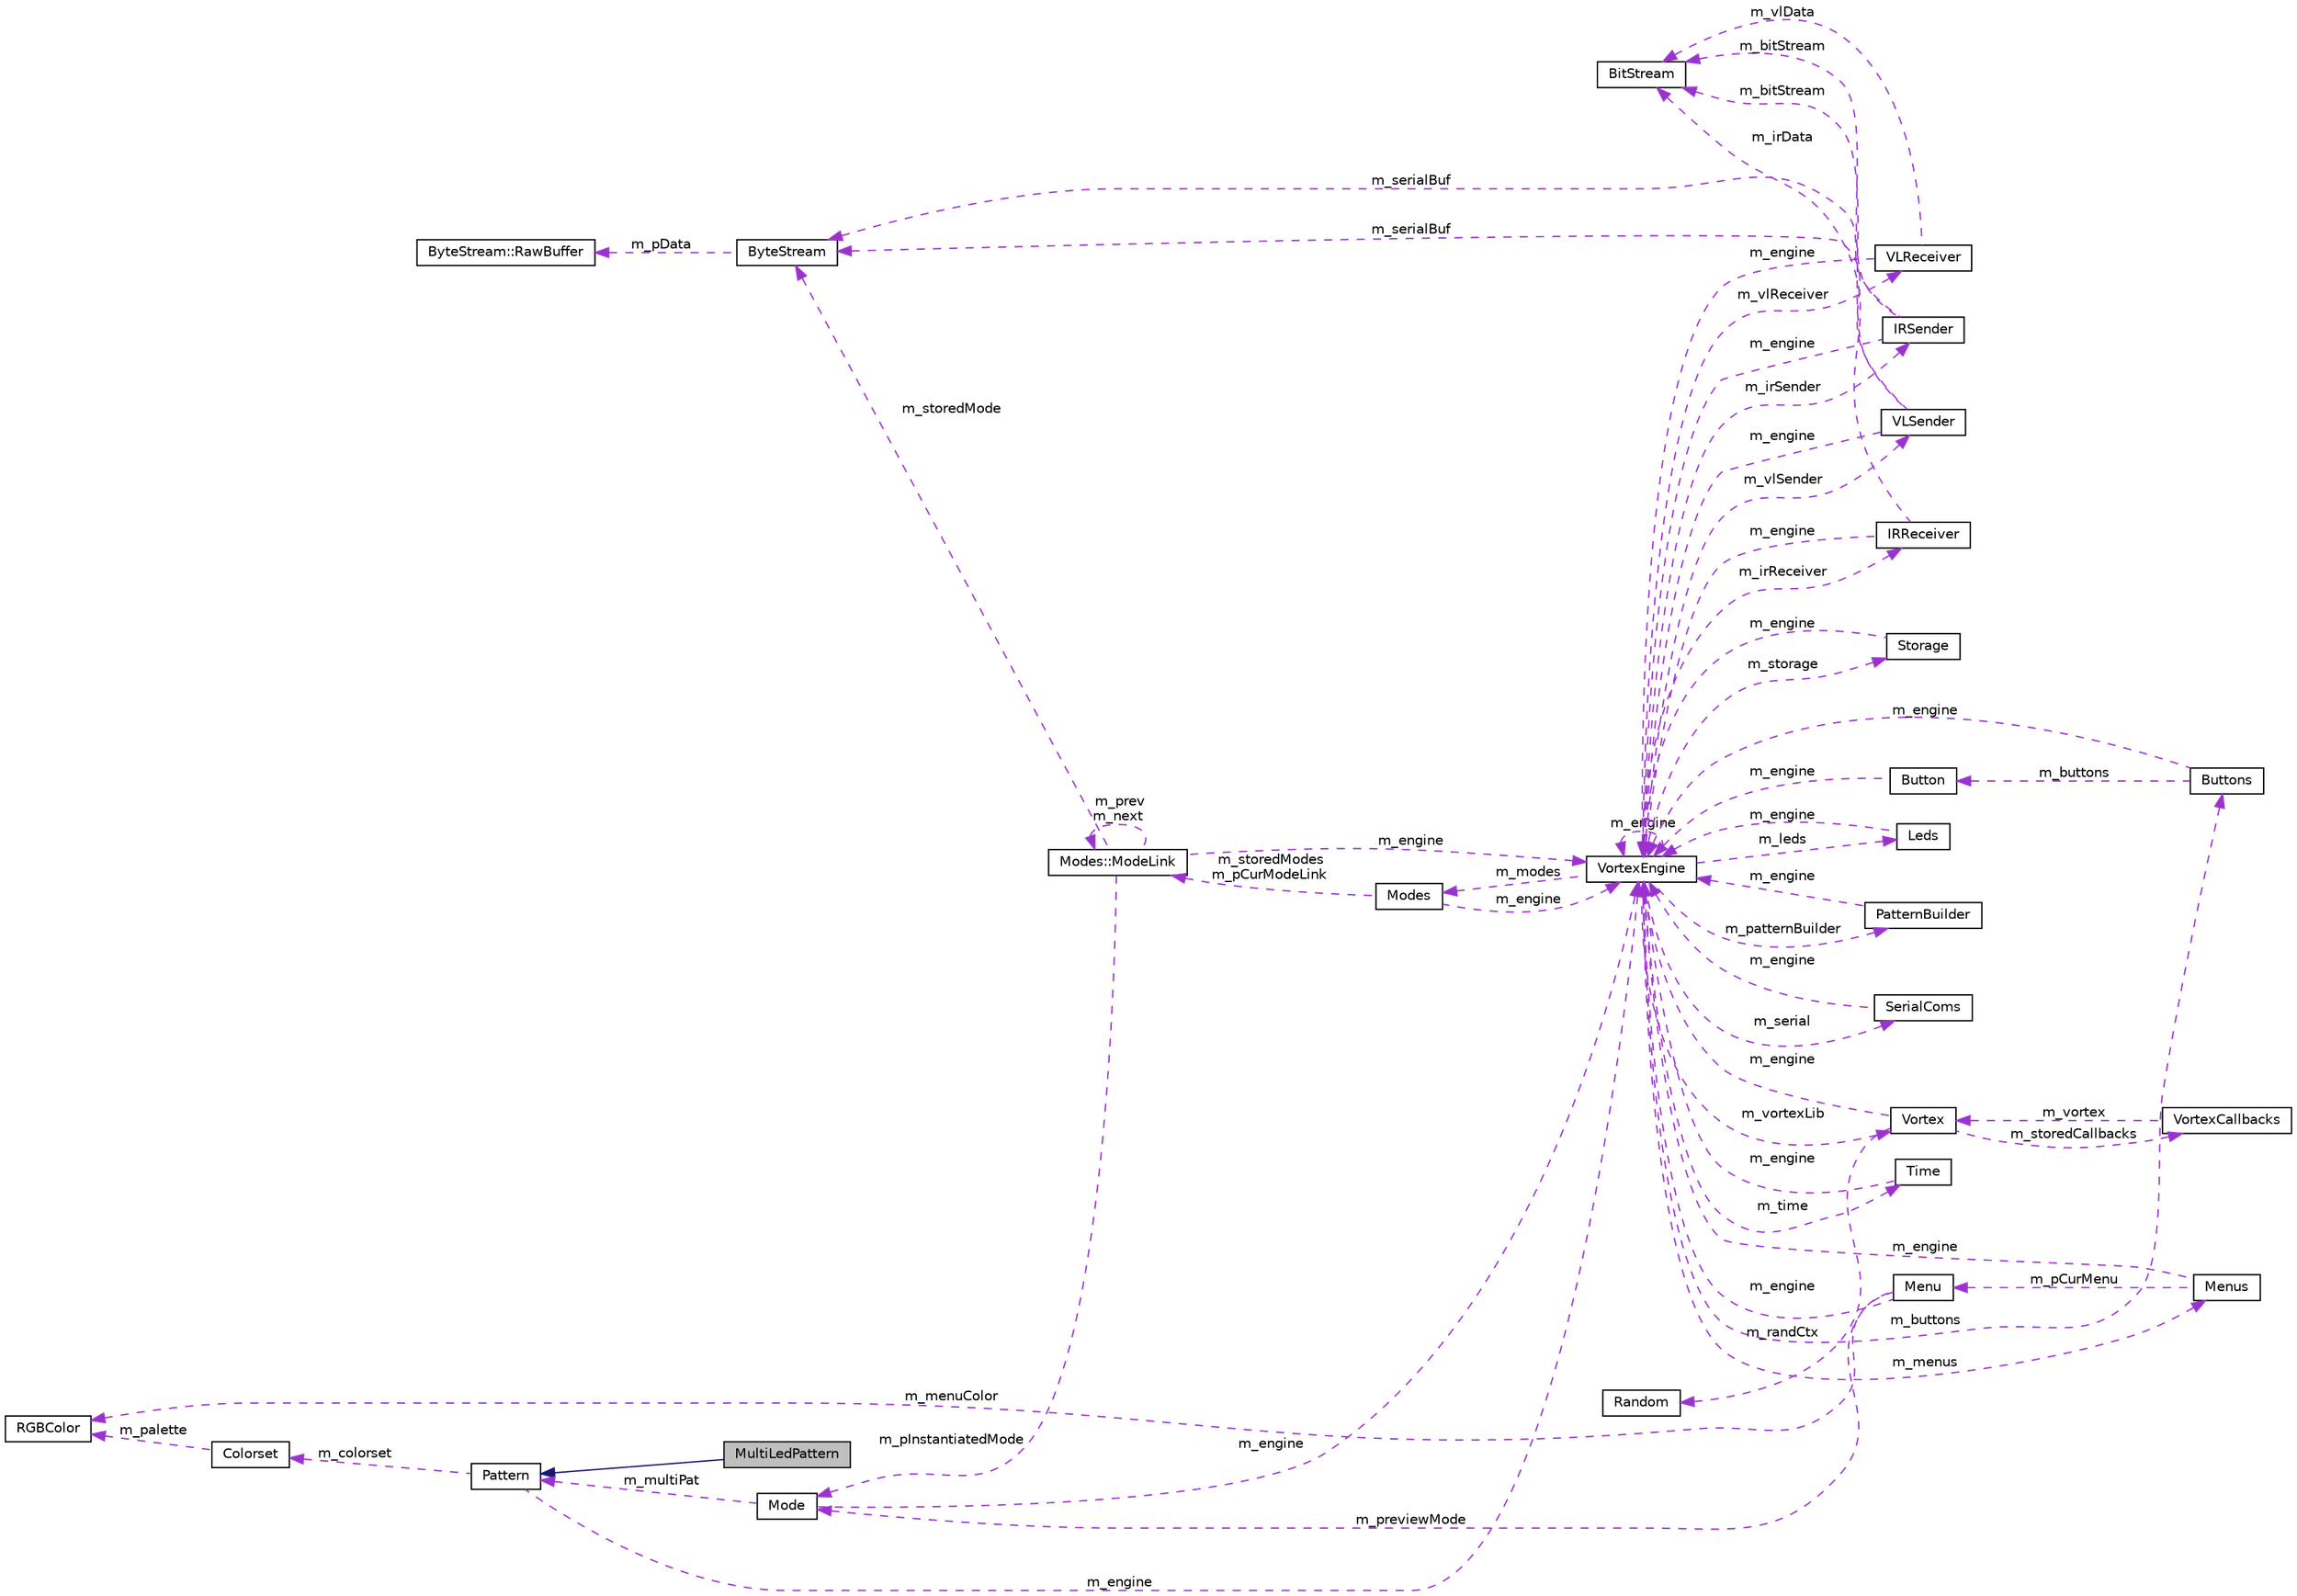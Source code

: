 digraph "MultiLedPattern"
{
 // INTERACTIVE_SVG=YES
 // LATEX_PDF_SIZE
  bgcolor="transparent";
  edge [fontname="Helvetica",fontsize="10",labelfontname="Helvetica",labelfontsize="10"];
  node [fontname="Helvetica",fontsize="10",shape=record];
  rankdir="LR";
  Node1 [label="MultiLedPattern",height=0.2,width=0.4,color="black", fillcolor="grey75", style="filled", fontcolor="black",tooltip=" "];
  Node2 -> Node1 [dir="back",color="midnightblue",fontsize="10",style="solid",fontname="Helvetica"];
  Node2 [label="Pattern",height=0.2,width=0.4,color="black",URL="$classPattern.html",tooltip=" "];
  Node3 -> Node2 [dir="back",color="darkorchid3",fontsize="10",style="dashed",label=" m_engine" ,fontname="Helvetica"];
  Node3 [label="VortexEngine",height=0.2,width=0.4,color="black",URL="$classVortexEngine.html",tooltip=" "];
  Node4 -> Node3 [dir="back",color="darkorchid3",fontsize="10",style="dashed",label=" m_vlReceiver" ,fontname="Helvetica"];
  Node4 [label="VLReceiver",height=0.2,width=0.4,color="black",URL="$classVLReceiver.html",tooltip=" "];
  Node3 -> Node4 [dir="back",color="darkorchid3",fontsize="10",style="dashed",label=" m_engine" ,fontname="Helvetica"];
  Node5 -> Node4 [dir="back",color="darkorchid3",fontsize="10",style="dashed",label=" m_vlData" ,fontname="Helvetica"];
  Node5 [label="BitStream",height=0.2,width=0.4,color="black",URL="$classBitStream.html",tooltip=" "];
  Node6 -> Node3 [dir="back",color="darkorchid3",fontsize="10",style="dashed",label=" m_storage" ,fontname="Helvetica"];
  Node6 [label="Storage",height=0.2,width=0.4,color="black",URL="$classStorage.html",tooltip=" "];
  Node3 -> Node6 [dir="back",color="darkorchid3",fontsize="10",style="dashed",label=" m_engine" ,fontname="Helvetica"];
  Node7 -> Node3 [dir="back",color="darkorchid3",fontsize="10",style="dashed",label=" m_irSender" ,fontname="Helvetica"];
  Node7 [label="IRSender",height=0.2,width=0.4,color="black",URL="$classIRSender.html",tooltip=" "];
  Node3 -> Node7 [dir="back",color="darkorchid3",fontsize="10",style="dashed",label=" m_engine" ,fontname="Helvetica"];
  Node5 -> Node7 [dir="back",color="darkorchid3",fontsize="10",style="dashed",label=" m_bitStream" ,fontname="Helvetica"];
  Node8 -> Node7 [dir="back",color="darkorchid3",fontsize="10",style="dashed",label=" m_serialBuf" ,fontname="Helvetica"];
  Node8 [label="ByteStream",height=0.2,width=0.4,color="black",URL="$classByteStream.html",tooltip=" "];
  Node9 -> Node8 [dir="back",color="darkorchid3",fontsize="10",style="dashed",label=" m_pData" ,fontname="Helvetica"];
  Node9 [label="ByteStream::RawBuffer",height=0.2,width=0.4,color="black",URL="$structByteStream_1_1RawBuffer.html",tooltip=" "];
  Node3 -> Node3 [dir="back",color="darkorchid3",fontsize="10",style="dashed",label=" m_engine" ,fontname="Helvetica"];
  Node10 -> Node3 [dir="back",color="darkorchid3",fontsize="10",style="dashed",label=" m_buttons" ,fontname="Helvetica"];
  Node10 [label="Buttons",height=0.2,width=0.4,color="black",URL="$classButtons.html",tooltip=" "];
  Node3 -> Node10 [dir="back",color="darkorchid3",fontsize="10",style="dashed",label=" m_engine" ,fontname="Helvetica"];
  Node11 -> Node10 [dir="back",color="darkorchid3",fontsize="10",style="dashed",label=" m_buttons" ,fontname="Helvetica"];
  Node11 [label="Button",height=0.2,width=0.4,color="black",URL="$classButton.html",tooltip=" "];
  Node3 -> Node11 [dir="back",color="darkorchid3",fontsize="10",style="dashed",label=" m_engine" ,fontname="Helvetica"];
  Node12 -> Node3 [dir="back",color="darkorchid3",fontsize="10",style="dashed",label=" m_leds" ,fontname="Helvetica"];
  Node12 [label="Leds",height=0.2,width=0.4,color="black",URL="$classLeds.html",tooltip=" "];
  Node3 -> Node12 [dir="back",color="darkorchid3",fontsize="10",style="dashed",label=" m_engine" ,fontname="Helvetica"];
  Node13 -> Node3 [dir="back",color="darkorchid3",fontsize="10",style="dashed",label=" m_patternBuilder" ,fontname="Helvetica"];
  Node13 [label="PatternBuilder",height=0.2,width=0.4,color="black",URL="$classPatternBuilder.html",tooltip=" "];
  Node3 -> Node13 [dir="back",color="darkorchid3",fontsize="10",style="dashed",label=" m_engine" ,fontname="Helvetica"];
  Node14 -> Node3 [dir="back",color="darkorchid3",fontsize="10",style="dashed",label=" m_vlSender" ,fontname="Helvetica"];
  Node14 [label="VLSender",height=0.2,width=0.4,color="black",URL="$classVLSender.html",tooltip=" "];
  Node3 -> Node14 [dir="back",color="darkorchid3",fontsize="10",style="dashed",label=" m_engine" ,fontname="Helvetica"];
  Node5 -> Node14 [dir="back",color="darkorchid3",fontsize="10",style="dashed",label=" m_bitStream" ,fontname="Helvetica"];
  Node8 -> Node14 [dir="back",color="darkorchid3",fontsize="10",style="dashed",label=" m_serialBuf" ,fontname="Helvetica"];
  Node15 -> Node3 [dir="back",color="darkorchid3",fontsize="10",style="dashed",label=" m_modes" ,fontname="Helvetica"];
  Node15 [label="Modes",height=0.2,width=0.4,color="black",URL="$classModes.html",tooltip=" "];
  Node3 -> Node15 [dir="back",color="darkorchid3",fontsize="10",style="dashed",label=" m_engine" ,fontname="Helvetica"];
  Node16 -> Node15 [dir="back",color="darkorchid3",fontsize="10",style="dashed",label=" m_storedModes\nm_pCurModeLink" ,fontname="Helvetica"];
  Node16 [label="Modes::ModeLink",height=0.2,width=0.4,color="black",URL="$classModes_1_1ModeLink.html",tooltip=" "];
  Node17 -> Node16 [dir="back",color="darkorchid3",fontsize="10",style="dashed",label=" m_pInstantiatedMode" ,fontname="Helvetica"];
  Node17 [label="Mode",height=0.2,width=0.4,color="black",URL="$classMode.html",tooltip=" "];
  Node3 -> Node17 [dir="back",color="darkorchid3",fontsize="10",style="dashed",label=" m_engine" ,fontname="Helvetica"];
  Node2 -> Node17 [dir="back",color="darkorchid3",fontsize="10",style="dashed",label=" m_multiPat" ,fontname="Helvetica"];
  Node3 -> Node16 [dir="back",color="darkorchid3",fontsize="10",style="dashed",label=" m_engine" ,fontname="Helvetica"];
  Node8 -> Node16 [dir="back",color="darkorchid3",fontsize="10",style="dashed",label=" m_storedMode" ,fontname="Helvetica"];
  Node16 -> Node16 [dir="back",color="darkorchid3",fontsize="10",style="dashed",label=" m_prev\nm_next" ,fontname="Helvetica"];
  Node18 -> Node3 [dir="back",color="darkorchid3",fontsize="10",style="dashed",label=" m_serial" ,fontname="Helvetica"];
  Node18 [label="SerialComs",height=0.2,width=0.4,color="black",URL="$classSerialComs.html",tooltip=" "];
  Node3 -> Node18 [dir="back",color="darkorchid3",fontsize="10",style="dashed",label=" m_engine" ,fontname="Helvetica"];
  Node19 -> Node3 [dir="back",color="darkorchid3",fontsize="10",style="dashed",label=" m_vortexLib" ,fontname="Helvetica"];
  Node19 [label="Vortex",height=0.2,width=0.4,color="black",URL="$classVortex.html",tooltip=" "];
  Node20 -> Node19 [dir="back",color="darkorchid3",fontsize="10",style="dashed",label=" m_randCtx" ,fontname="Helvetica"];
  Node20 [label="Random",height=0.2,width=0.4,color="black",URL="$classRandom.html",tooltip=" "];
  Node3 -> Node19 [dir="back",color="darkorchid3",fontsize="10",style="dashed",label=" m_engine" ,fontname="Helvetica"];
  Node21 -> Node19 [dir="back",color="darkorchid3",fontsize="10",style="dashed",label=" m_storedCallbacks" ,fontname="Helvetica"];
  Node21 [label="VortexCallbacks",height=0.2,width=0.4,color="black",URL="$classVortexCallbacks.html",tooltip=" "];
  Node19 -> Node21 [dir="back",color="darkorchid3",fontsize="10",style="dashed",label=" m_vortex" ,fontname="Helvetica"];
  Node22 -> Node3 [dir="back",color="darkorchid3",fontsize="10",style="dashed",label=" m_irReceiver" ,fontname="Helvetica"];
  Node22 [label="IRReceiver",height=0.2,width=0.4,color="black",URL="$classIRReceiver.html",tooltip=" "];
  Node3 -> Node22 [dir="back",color="darkorchid3",fontsize="10",style="dashed",label=" m_engine" ,fontname="Helvetica"];
  Node5 -> Node22 [dir="back",color="darkorchid3",fontsize="10",style="dashed",label=" m_irData" ,fontname="Helvetica"];
  Node23 -> Node3 [dir="back",color="darkorchid3",fontsize="10",style="dashed",label=" m_time" ,fontname="Helvetica"];
  Node23 [label="Time",height=0.2,width=0.4,color="black",URL="$classTime.html",tooltip=" "];
  Node3 -> Node23 [dir="back",color="darkorchid3",fontsize="10",style="dashed",label=" m_engine" ,fontname="Helvetica"];
  Node24 -> Node3 [dir="back",color="darkorchid3",fontsize="10",style="dashed",label=" m_menus" ,fontname="Helvetica"];
  Node24 [label="Menus",height=0.2,width=0.4,color="black",URL="$classMenus.html",tooltip=" "];
  Node3 -> Node24 [dir="back",color="darkorchid3",fontsize="10",style="dashed",label=" m_engine" ,fontname="Helvetica"];
  Node25 -> Node24 [dir="back",color="darkorchid3",fontsize="10",style="dashed",label=" m_pCurMenu" ,fontname="Helvetica"];
  Node25 [label="Menu",height=0.2,width=0.4,color="black",URL="$classMenu.html",tooltip=" "];
  Node17 -> Node25 [dir="back",color="darkorchid3",fontsize="10",style="dashed",label=" m_previewMode" ,fontname="Helvetica"];
  Node26 -> Node25 [dir="back",color="darkorchid3",fontsize="10",style="dashed",label=" m_menuColor" ,fontname="Helvetica"];
  Node26 [label="RGBColor",height=0.2,width=0.4,color="black",URL="$classRGBColor.html",tooltip=" "];
  Node3 -> Node25 [dir="back",color="darkorchid3",fontsize="10",style="dashed",label=" m_engine" ,fontname="Helvetica"];
  Node27 -> Node2 [dir="back",color="darkorchid3",fontsize="10",style="dashed",label=" m_colorset" ,fontname="Helvetica"];
  Node27 [label="Colorset",height=0.2,width=0.4,color="black",URL="$classColorset.html",tooltip=" "];
  Node26 -> Node27 [dir="back",color="darkorchid3",fontsize="10",style="dashed",label=" m_palette" ,fontname="Helvetica"];
}
